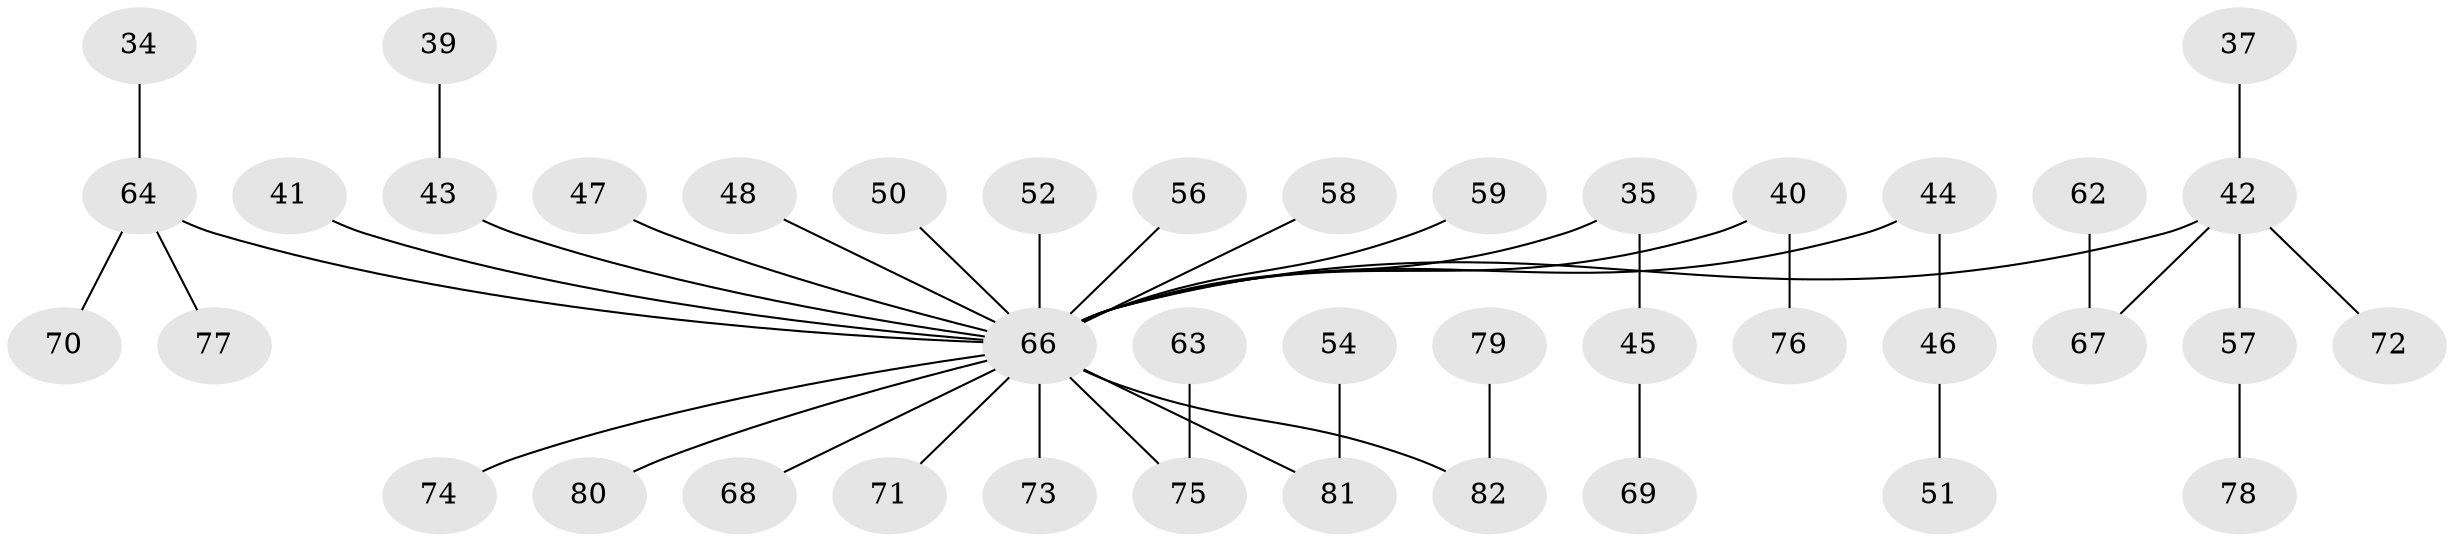 // original degree distribution, {4: 0.08536585365853659, 6: 0.024390243902439025, 2: 0.2073170731707317, 3: 0.17073170731707318, 5: 0.012195121951219513, 1: 0.5}
// Generated by graph-tools (version 1.1) at 2025/53/03/09/25 04:53:47]
// undirected, 41 vertices, 40 edges
graph export_dot {
graph [start="1"]
  node [color=gray90,style=filled];
  34;
  35 [super="+27"];
  37;
  39;
  40;
  41;
  42 [super="+7"];
  43 [super="+28"];
  44;
  45;
  46;
  47;
  48;
  50;
  51;
  52;
  54;
  56;
  57 [super="+49"];
  58;
  59;
  62;
  63;
  64 [super="+24"];
  66 [super="+17+20+22+26+23+31+36+33"];
  67 [super="+61"];
  68;
  69;
  70;
  71;
  72;
  73;
  74;
  75 [super="+53"];
  76;
  77;
  78;
  79;
  80 [super="+29"];
  81 [super="+38"];
  82 [super="+65"];
  34 -- 64;
  35 -- 45;
  35 -- 66;
  37 -- 42;
  39 -- 43;
  40 -- 76;
  40 -- 66;
  41 -- 66;
  42 -- 72;
  42 -- 66;
  42 -- 57;
  42 -- 67;
  43 -- 66;
  44 -- 46;
  44 -- 66;
  45 -- 69;
  46 -- 51;
  47 -- 66;
  48 -- 66;
  50 -- 66;
  52 -- 66;
  54 -- 81;
  56 -- 66;
  57 -- 78;
  58 -- 66;
  59 -- 66;
  62 -- 67;
  63 -- 75;
  64 -- 70;
  64 -- 66;
  64 -- 77;
  66 -- 71;
  66 -- 73;
  66 -- 74;
  66 -- 81;
  66 -- 75;
  66 -- 80;
  66 -- 82;
  66 -- 68;
  79 -- 82;
}

